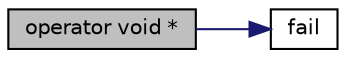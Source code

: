 digraph "operator void *"
{
  bgcolor="transparent";
  edge [fontname="Helvetica",fontsize="10",labelfontname="Helvetica",labelfontsize="10"];
  node [fontname="Helvetica",fontsize="10",shape=record];
  rankdir="LR";
  Node1 [label="operator void *",height=0.2,width=0.4,color="black", fillcolor="grey75", style="filled", fontcolor="black"];
  Node1 -> Node2 [color="midnightblue",fontsize="10",style="solid",fontname="Helvetica"];
  Node2 [label="fail",height=0.2,width=0.4,color="black",URL="$a01203.html#a92f9d567f6026d4eedd836b51de0aed5",tooltip="Return true if next operation will fail. "];
}
